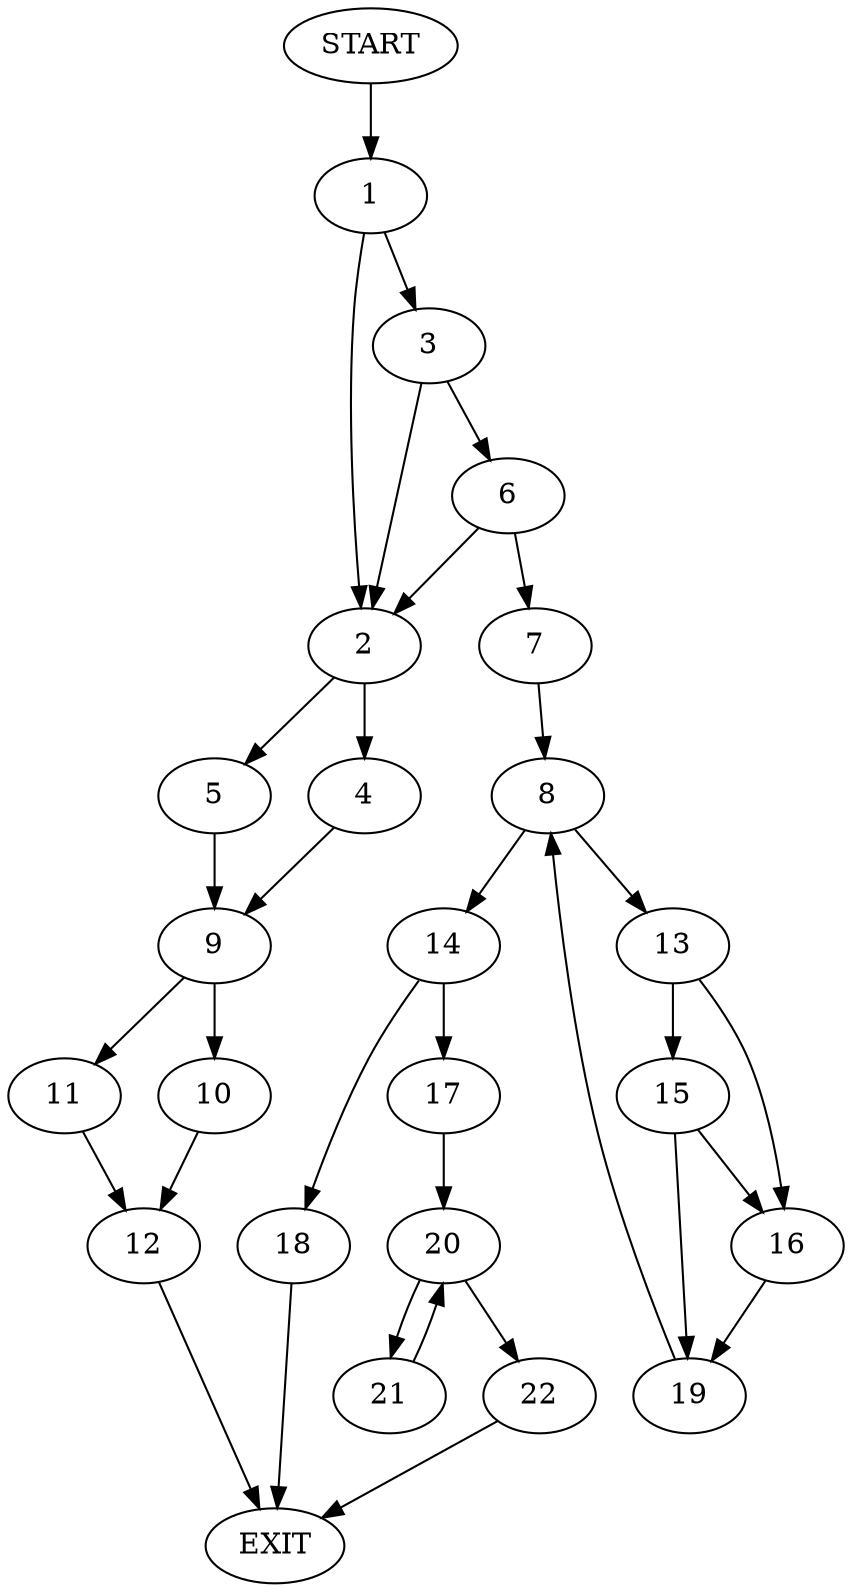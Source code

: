 digraph {
0 [label="START"]
23 [label="EXIT"]
0 -> 1
1 -> 2
1 -> 3
2 -> 4
2 -> 5
3 -> 6
3 -> 2
6 -> 7
6 -> 2
7 -> 8
5 -> 9
4 -> 9
9 -> 10
9 -> 11
10 -> 12
11 -> 12
12 -> 23
8 -> 13
8 -> 14
13 -> 15
13 -> 16
14 -> 17
14 -> 18
15 -> 19
15 -> 16
16 -> 19
19 -> 8
17 -> 20
18 -> 23
20 -> 21
20 -> 22
21 -> 20
22 -> 23
}
